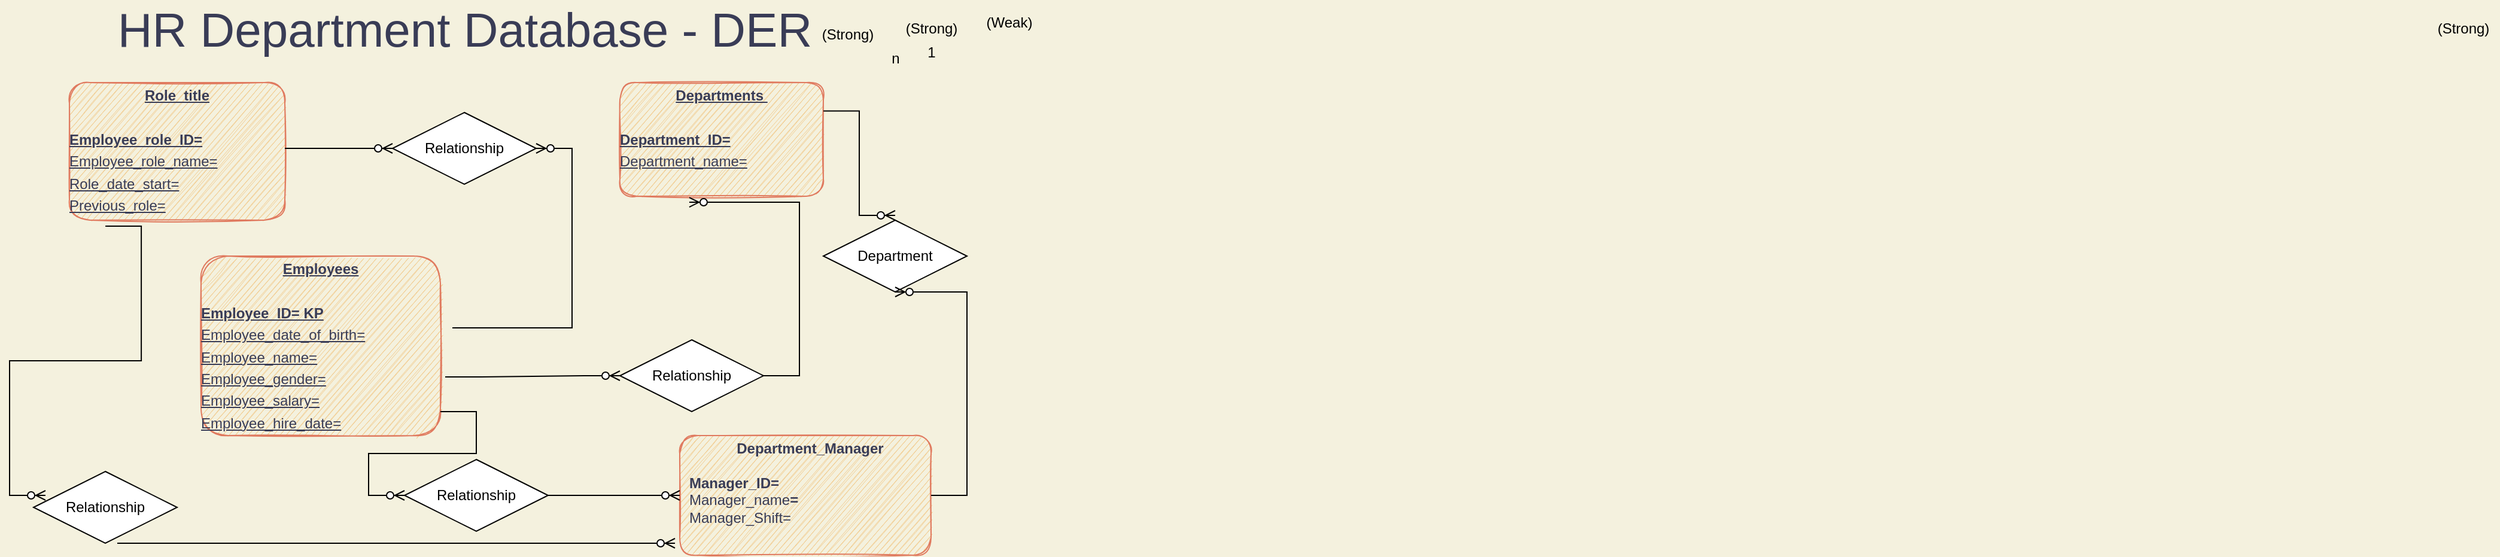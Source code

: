 <mxfile version="15.5.6" type="github">
  <diagram name="Page-1" id="a7904f86-f2b4-8e86-fa97-74104820619b">
    <mxGraphModel dx="2037" dy="393" grid="1" gridSize="10" guides="1" tooltips="1" connect="1" arrows="1" fold="1" page="1" pageScale="1" pageWidth="1169" pageHeight="827" background="#F4F1DE" math="0" shadow="0">
      <root>
        <mxCell id="0" />
        <mxCell id="1" parent="0" />
        <mxCell id="24794b860abc3c2d-17" value="&lt;p style=&quot;margin: 0px ; margin-top: 4px ; text-align: center ; text-decoration: underline&quot;&gt;&lt;b&gt;Role&amp;nbsp; title&lt;/b&gt;&lt;/p&gt;&lt;p style=&quot;margin: 0px ; margin-top: 4px ; text-align: center ; text-decoration: underline&quot;&gt;&lt;b&gt;&lt;br&gt;&lt;/b&gt;&lt;/p&gt;&lt;p style=&quot;margin: 4px 0px 0px ; text-decoration: underline&quot;&gt;&lt;b&gt;Employee_role_ID&lt;span&gt;=&lt;/span&gt;&lt;/b&gt;&lt;/p&gt;&lt;p style=&quot;margin: 4px 0px 0px ; text-decoration: underline&quot;&gt;Employee_role_name=&lt;/p&gt;&lt;p style=&quot;margin: 4px 0px 0px ; text-decoration: underline&quot;&gt;Role_date_start=&lt;/p&gt;&lt;p style=&quot;margin: 4px 0px 0px ; text-decoration: underline&quot;&gt;Previous_role=&lt;/p&gt;&lt;p style=&quot;margin: 4px 0px 0px ; text-decoration: underline&quot;&gt;&lt;b&gt;&lt;br&gt;&lt;/b&gt;&lt;/p&gt;" style="verticalAlign=top;align=left;overflow=fill;fontSize=12;fontFamily=Helvetica;html=1;shadow=0;comic=0;labelBackgroundColor=none;strokeWidth=1;fillColor=#F2CC8F;strokeColor=#E07A5F;fontColor=#393C56;rounded=1;sketch=1;" parent="1" vertex="1">
          <mxGeometry x="-80" y="75" width="180" height="115" as="geometry" />
        </mxCell>
        <mxCell id="24794b860abc3c2d-19" value="&lt;p style=&quot;margin: 0px ; margin-top: 4px ; text-align: center ; text-decoration: underline&quot;&gt;&lt;b&gt;Departments&amp;nbsp;&lt;/b&gt;&lt;/p&gt;&lt;p style=&quot;margin: 0px ; margin-top: 4px ; text-align: center ; text-decoration: underline&quot;&gt;&lt;b&gt;&lt;br&gt;&lt;/b&gt;&lt;/p&gt;&lt;p style=&quot;margin: 4px 0px 0px ; text-decoration: underline&quot;&gt;&lt;b&gt;Department_ID=&lt;/b&gt;&lt;/p&gt;&lt;p style=&quot;margin: 4px 0px 0px ; text-decoration: underline&quot;&gt;Department_name=&lt;/p&gt;" style="verticalAlign=top;align=left;overflow=fill;fontSize=12;fontFamily=Helvetica;html=1;shadow=0;comic=0;labelBackgroundColor=none;strokeWidth=1;fillColor=#F2CC8F;strokeColor=#E07A5F;fontColor=#393C56;rounded=1;sketch=1;" parent="1" vertex="1">
          <mxGeometry x="380" y="75" width="170" height="95" as="geometry" />
        </mxCell>
        <mxCell id="24794b860abc3c2d-23" value="&lt;p style=&quot;margin: 0px ; margin-top: 4px ; text-align: center ; text-decoration: underline&quot;&gt;&lt;/p&gt;&lt;p style=&quot;text-align: center ; margin: 0px 0px 0px 8px&quot;&gt;&lt;b&gt;Department_Manager&lt;/b&gt;&lt;/p&gt;&lt;p style=&quot;text-align: center ; margin: 0px 0px 0px 8px&quot;&gt;&lt;br&gt;&lt;/p&gt;&lt;p style=&quot;margin: 0px 0px 0px 8px&quot;&gt;&lt;b&gt;Manager_ID=&lt;/b&gt;&lt;/p&gt;&lt;p style=&quot;margin: 0px 0px 0px 8px&quot;&gt;Manager_name&lt;b&gt;=&amp;nbsp;&lt;/b&gt;&lt;/p&gt;&lt;p style=&quot;margin: 0px 0px 0px 8px&quot;&gt;Manager_Shift=&lt;/p&gt;" style="verticalAlign=top;align=left;overflow=fill;fontSize=12;fontFamily=Helvetica;html=1;shadow=0;comic=0;labelBackgroundColor=none;strokeWidth=1;fillColor=#F2CC8F;strokeColor=#E07A5F;fontColor=#393C56;rounded=1;sketch=1;" parent="1" vertex="1">
          <mxGeometry x="430" y="370" width="210" height="100" as="geometry" />
        </mxCell>
        <mxCell id="e3raqFH5HiRqm9mPKhRc-3" value="&lt;font style=&quot;font-size: 40px&quot;&gt;HR Department Database - DER&lt;/font&gt;" style="text;html=1;resizable=0;autosize=1;align=center;verticalAlign=middle;points=[];fillColor=none;strokeColor=none;fontColor=#393C56;rounded=1;sketch=1;" parent="1" vertex="1">
          <mxGeometry x="-50" y="15" width="600" height="30" as="geometry" />
        </mxCell>
        <mxCell id="hZx71IKOhUPCRJcw6M9n-7" value="(Strong)" style="text;html=1;align=center;verticalAlign=middle;resizable=0;points=[];autosize=1;strokeColor=none;fillColor=none;" vertex="1" parent="1">
          <mxGeometry x="540" y="25" width="60" height="20" as="geometry" />
        </mxCell>
        <mxCell id="hZx71IKOhUPCRJcw6M9n-8" value="(Strong)" style="text;html=1;resizable=0;autosize=1;align=center;verticalAlign=middle;points=[];fillColor=none;strokeColor=none;rounded=0;" vertex="1" parent="1">
          <mxGeometry x="610" y="20" width="60" height="20" as="geometry" />
        </mxCell>
        <mxCell id="hZx71IKOhUPCRJcw6M9n-9" value="(Weak)" style="text;html=1;resizable=0;autosize=1;align=center;verticalAlign=middle;points=[];fillColor=none;strokeColor=none;rounded=0;" vertex="1" parent="1">
          <mxGeometry x="680" y="15" width="50" height="20" as="geometry" />
        </mxCell>
        <mxCell id="hZx71IKOhUPCRJcw6M9n-10" value="(Strong)" style="text;html=1;resizable=0;autosize=1;align=center;verticalAlign=middle;points=[];fillColor=none;strokeColor=none;rounded=0;" vertex="1" parent="1">
          <mxGeometry x="1890" y="20" width="60" height="20" as="geometry" />
        </mxCell>
        <mxCell id="hZx71IKOhUPCRJcw6M9n-18" value="Relationship" style="shape=rhombus;perimeter=rhombusPerimeter;whiteSpace=wrap;html=1;align=center;" vertex="1" parent="1">
          <mxGeometry x="380" y="290" width="120" height="60" as="geometry" />
        </mxCell>
        <mxCell id="hZx71IKOhUPCRJcw6M9n-20" value="Department" style="shape=rhombus;perimeter=rhombusPerimeter;whiteSpace=wrap;html=1;align=center;" vertex="1" parent="1">
          <mxGeometry x="550" y="190" width="120" height="60" as="geometry" />
        </mxCell>
        <mxCell id="hZx71IKOhUPCRJcw6M9n-24" value="n" style="text;html=1;resizable=0;autosize=1;align=center;verticalAlign=middle;points=[];fillColor=none;strokeColor=none;rounded=0;" vertex="1" parent="1">
          <mxGeometry x="600" y="45" width="20" height="20" as="geometry" />
        </mxCell>
        <mxCell id="hZx71IKOhUPCRJcw6M9n-29" value="1" style="text;html=1;resizable=0;autosize=1;align=center;verticalAlign=middle;points=[];fillColor=none;strokeColor=none;rounded=0;" vertex="1" parent="1">
          <mxGeometry x="630" y="40" width="20" height="20" as="geometry" />
        </mxCell>
        <mxCell id="hZx71IKOhUPCRJcw6M9n-11" value="Relationship" style="shape=rhombus;perimeter=rhombusPerimeter;whiteSpace=wrap;html=1;align=center;" vertex="1" parent="1">
          <mxGeometry x="190" y="100" width="120" height="60" as="geometry" />
        </mxCell>
        <mxCell id="24794b860abc3c2d-1" value="&lt;p style=&quot;margin: 0px ; margin-top: 4px ; text-align: center ; text-decoration: underline&quot;&gt;&lt;b&gt;Employees&lt;/b&gt;&lt;/p&gt;&lt;p style=&quot;margin: 0px ; margin-top: 4px ; text-align: center ; text-decoration: underline&quot;&gt;&lt;b&gt;&lt;br&gt;&lt;/b&gt;&lt;/p&gt;&lt;p style=&quot;margin: 4px 0px 0px ; text-decoration: underline&quot;&gt;&lt;b&gt;Employee_ID= KP&lt;/b&gt;&lt;/p&gt;&lt;p style=&quot;margin: 4px 0px 0px ; text-decoration: underline&quot;&gt;Employee_date_of_birth=&lt;/p&gt;&lt;p style=&quot;margin: 4px 0px 0px ; text-decoration: underline&quot;&gt;Employee_name=&lt;/p&gt;&lt;p style=&quot;margin: 4px 0px 0px ; text-decoration: underline&quot;&gt;Employee_gender=&lt;/p&gt;&lt;p style=&quot;margin: 4px 0px 0px ; text-decoration: underline&quot;&gt;Employee_salary=&lt;/p&gt;&lt;p style=&quot;margin: 4px 0px 0px ; text-decoration: underline&quot;&gt;Employee_hire_date=&lt;/p&gt;&lt;p style=&quot;margin: 4px 0px 0px ; text-decoration: underline&quot;&gt;&lt;br&gt;&lt;/p&gt;&lt;p style=&quot;margin: 4px 0px 0px ; text-decoration: underline&quot;&gt;&lt;br&gt;&lt;/p&gt;&lt;p style=&quot;margin: 0px ; margin-top: 4px ; text-align: center ; text-decoration: underline&quot;&gt;&lt;br&gt;&lt;/p&gt;" style="verticalAlign=top;align=left;overflow=fill;fontSize=12;fontFamily=Helvetica;html=1;shadow=0;comic=0;labelBackgroundColor=none;strokeWidth=1;fillColor=#F2CC8F;strokeColor=#E07A5F;fontColor=#393C56;rounded=1;sketch=1;" parent="1" vertex="1">
          <mxGeometry x="30" y="220" width="200" height="150" as="geometry" />
        </mxCell>
        <mxCell id="hZx71IKOhUPCRJcw6M9n-41" value="" style="edgeStyle=entityRelationEdgeStyle;fontSize=12;html=1;endArrow=ERzeroToMany;endFill=1;rounded=0;" edge="1" parent="1" target="hZx71IKOhUPCRJcw6M9n-11">
          <mxGeometry width="100" height="100" relative="1" as="geometry">
            <mxPoint x="100" y="130" as="sourcePoint" />
            <mxPoint x="230" y="160" as="targetPoint" />
          </mxGeometry>
        </mxCell>
        <mxCell id="hZx71IKOhUPCRJcw6M9n-42" value="" style="edgeStyle=entityRelationEdgeStyle;fontSize=12;html=1;endArrow=ERzeroToMany;endFill=1;rounded=0;" edge="1" parent="1" target="hZx71IKOhUPCRJcw6M9n-11">
          <mxGeometry width="100" height="100" relative="1" as="geometry">
            <mxPoint x="240" y="280" as="sourcePoint" />
            <mxPoint x="360" y="150" as="targetPoint" />
          </mxGeometry>
        </mxCell>
        <mxCell id="hZx71IKOhUPCRJcw6M9n-44" value="" style="edgeStyle=entityRelationEdgeStyle;fontSize=12;html=1;endArrow=ERzeroToMany;endFill=1;rounded=0;exitX=1;exitY=0.25;exitDx=0;exitDy=0;" edge="1" parent="1" source="24794b860abc3c2d-19">
          <mxGeometry width="100" height="100" relative="1" as="geometry">
            <mxPoint x="590" y="91" as="sourcePoint" />
            <mxPoint x="610" y="186" as="targetPoint" />
          </mxGeometry>
        </mxCell>
        <mxCell id="hZx71IKOhUPCRJcw6M9n-47" value="" style="edgeStyle=entityRelationEdgeStyle;fontSize=12;html=1;endArrow=ERzeroToMany;endFill=1;rounded=0;entryX=0.5;entryY=1;entryDx=0;entryDy=0;" edge="1" parent="1" source="24794b860abc3c2d-23" target="hZx71IKOhUPCRJcw6M9n-20">
          <mxGeometry width="100" height="100" relative="1" as="geometry">
            <mxPoint x="690" y="240" as="sourcePoint" />
            <mxPoint x="690" y="310" as="targetPoint" />
          </mxGeometry>
        </mxCell>
        <mxCell id="hZx71IKOhUPCRJcw6M9n-50" value="" style="edgeStyle=entityRelationEdgeStyle;fontSize=12;html=1;endArrow=ERzeroToMany;endFill=1;rounded=0;exitX=1.02;exitY=0.673;exitDx=0;exitDy=0;exitPerimeter=0;" edge="1" parent="1" source="24794b860abc3c2d-1" target="hZx71IKOhUPCRJcw6M9n-18">
          <mxGeometry width="100" height="100" relative="1" as="geometry">
            <mxPoint x="350" y="320" as="sourcePoint" />
            <mxPoint x="450" y="240" as="targetPoint" />
          </mxGeometry>
        </mxCell>
        <mxCell id="hZx71IKOhUPCRJcw6M9n-51" value="" style="edgeStyle=entityRelationEdgeStyle;fontSize=12;html=1;endArrow=ERzeroToMany;endFill=1;rounded=0;entryX=0.341;entryY=1.053;entryDx=0;entryDy=0;entryPerimeter=0;" edge="1" parent="1" source="hZx71IKOhUPCRJcw6M9n-18" target="24794b860abc3c2d-19">
          <mxGeometry width="100" height="100" relative="1" as="geometry">
            <mxPoint x="380" y="320" as="sourcePoint" />
            <mxPoint x="420" y="210" as="targetPoint" />
          </mxGeometry>
        </mxCell>
        <mxCell id="hZx71IKOhUPCRJcw6M9n-52" style="edgeStyle=orthogonalEdgeStyle;rounded=0;orthogonalLoop=1;jettySize=auto;html=1;exitX=0.5;exitY=1;exitDx=0;exitDy=0;" edge="1" parent="1" source="24794b860abc3c2d-1" target="24794b860abc3c2d-1">
          <mxGeometry relative="1" as="geometry" />
        </mxCell>
        <mxCell id="hZx71IKOhUPCRJcw6M9n-55" value="Relationship" style="shape=rhombus;perimeter=rhombusPerimeter;whiteSpace=wrap;html=1;align=center;" vertex="1" parent="1">
          <mxGeometry x="200" y="390" width="120" height="60" as="geometry" />
        </mxCell>
        <mxCell id="hZx71IKOhUPCRJcw6M9n-56" value="" style="edgeStyle=entityRelationEdgeStyle;fontSize=12;html=1;endArrow=ERzeroToMany;endFill=1;rounded=0;exitX=1;exitY=0.867;exitDx=0;exitDy=0;exitPerimeter=0;" edge="1" parent="1" source="24794b860abc3c2d-1">
          <mxGeometry width="100" height="100" relative="1" as="geometry">
            <mxPoint x="190" y="440" as="sourcePoint" />
            <mxPoint x="200" y="420" as="targetPoint" />
          </mxGeometry>
        </mxCell>
        <mxCell id="hZx71IKOhUPCRJcw6M9n-57" value="" style="edgeStyle=entityRelationEdgeStyle;fontSize=12;html=1;endArrow=ERzeroToMany;endFill=1;rounded=0;entryX=0;entryY=0.5;entryDx=0;entryDy=0;" edge="1" parent="1" source="hZx71IKOhUPCRJcw6M9n-55" target="24794b860abc3c2d-23">
          <mxGeometry width="100" height="100" relative="1" as="geometry">
            <mxPoint x="300" y="450" as="sourcePoint" />
            <mxPoint x="400" y="350" as="targetPoint" />
          </mxGeometry>
        </mxCell>
        <mxCell id="hZx71IKOhUPCRJcw6M9n-58" value="" style="edgeStyle=entityRelationEdgeStyle;fontSize=12;html=1;endArrow=ERzeroToMany;endFill=1;rounded=0;exitX=0.167;exitY=1.043;exitDx=0;exitDy=0;exitPerimeter=0;" edge="1" parent="1" source="24794b860abc3c2d-17">
          <mxGeometry width="100" height="100" relative="1" as="geometry">
            <mxPoint x="-70" y="210" as="sourcePoint" />
            <mxPoint x="-100" y="420" as="targetPoint" />
          </mxGeometry>
        </mxCell>
        <mxCell id="hZx71IKOhUPCRJcw6M9n-59" value="Relationship" style="shape=rhombus;perimeter=rhombusPerimeter;whiteSpace=wrap;html=1;align=center;" vertex="1" parent="1">
          <mxGeometry x="-110" y="400" width="120" height="60" as="geometry" />
        </mxCell>
        <mxCell id="hZx71IKOhUPCRJcw6M9n-60" value="" style="edgeStyle=entityRelationEdgeStyle;fontSize=12;html=1;endArrow=ERzeroToMany;endFill=1;rounded=0;entryX=-0.019;entryY=0.9;entryDx=0;entryDy=0;entryPerimeter=0;" edge="1" parent="1" target="24794b860abc3c2d-23">
          <mxGeometry width="100" height="100" relative="1" as="geometry">
            <mxPoint x="-40" y="460" as="sourcePoint" />
            <mxPoint x="120" y="340" as="targetPoint" />
          </mxGeometry>
        </mxCell>
      </root>
    </mxGraphModel>
  </diagram>
</mxfile>
